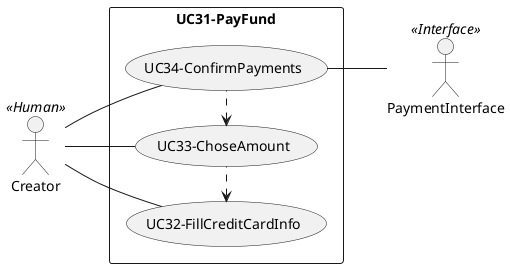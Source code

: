 @startuml UC31-PayFund

left to right direction
skinparam packageStyle rectangle
actor Creator as A3 << Human >>
' actor Project as A9 << DataBase >>
actor PaymentInterface as A7 << Interface >>
' usecase (UC4-ShareToSocialMedia) as UC4
' A1 -- (UC4)
' (UC4) -- A6

    

rectangle UC31-PayFund {
    usecase (UC32-FillCreditCardInfo) as UC32
    usecase (UC33-ChoseAmount) as UC33
    usecase (UC34-ConfirmPayments) as UC34
    A3 -- (UC32)
    A3 -- (UC33)
    A3 -- (UC34)
    (UC32) <. (UC33)
    (UC33) <. (UC34)
    UC34 -- A7

}

@enduml
